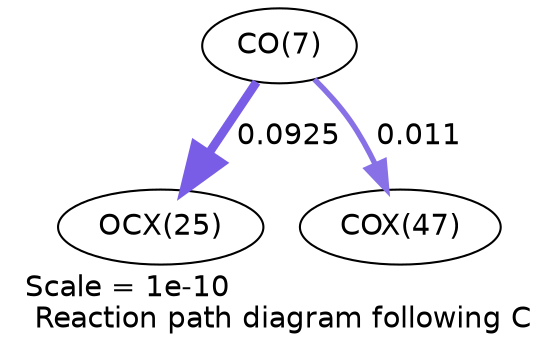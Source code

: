 digraph reaction_paths {
center=1;
s9 -> s28[fontname="Helvetica", penwidth=4.2, arrowsize=2.1, color="0.7, 0.593, 0.9"
, label=" 0.0925"];
s9 -> s34[fontname="Helvetica", penwidth=2.6, arrowsize=1.3, color="0.7, 0.511, 0.9"
, label=" 0.011"];
s9 [ fontname="Helvetica", label="CO(7)"];
s28 [ fontname="Helvetica", label="OCX(25)"];
s34 [ fontname="Helvetica", label="COX(47)"];
 label = "Scale = 1e-10\l Reaction path diagram following C";
 fontname = "Helvetica";
}

